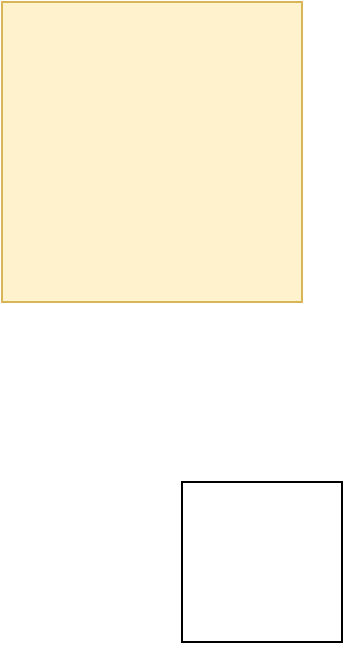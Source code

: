 <mxfile version="20.7.4" type="github">
  <diagram id="itGkcqK0YRZbEh6jxvkh" name="第 1 页">
    <mxGraphModel dx="954" dy="616" grid="1" gridSize="10" guides="1" tooltips="1" connect="1" arrows="1" fold="1" page="1" pageScale="1" pageWidth="827" pageHeight="1169" math="0" shadow="0">
      <root>
        <mxCell id="0" />
        <mxCell id="1" parent="0" />
        <mxCell id="gDTQRFPs3mq9fyQ9bO8P-1" value="" style="whiteSpace=wrap;html=1;aspect=fixed;fillColor=#fff2cc;strokeColor=#d6b656;" vertex="1" parent="1">
          <mxGeometry x="60" y="50" width="150" height="150" as="geometry" />
        </mxCell>
        <mxCell id="gDTQRFPs3mq9fyQ9bO8P-2" value="" style="whiteSpace=wrap;html=1;aspect=fixed;" vertex="1" parent="1">
          <mxGeometry x="150" y="290" width="80" height="80" as="geometry" />
        </mxCell>
      </root>
    </mxGraphModel>
  </diagram>
</mxfile>
